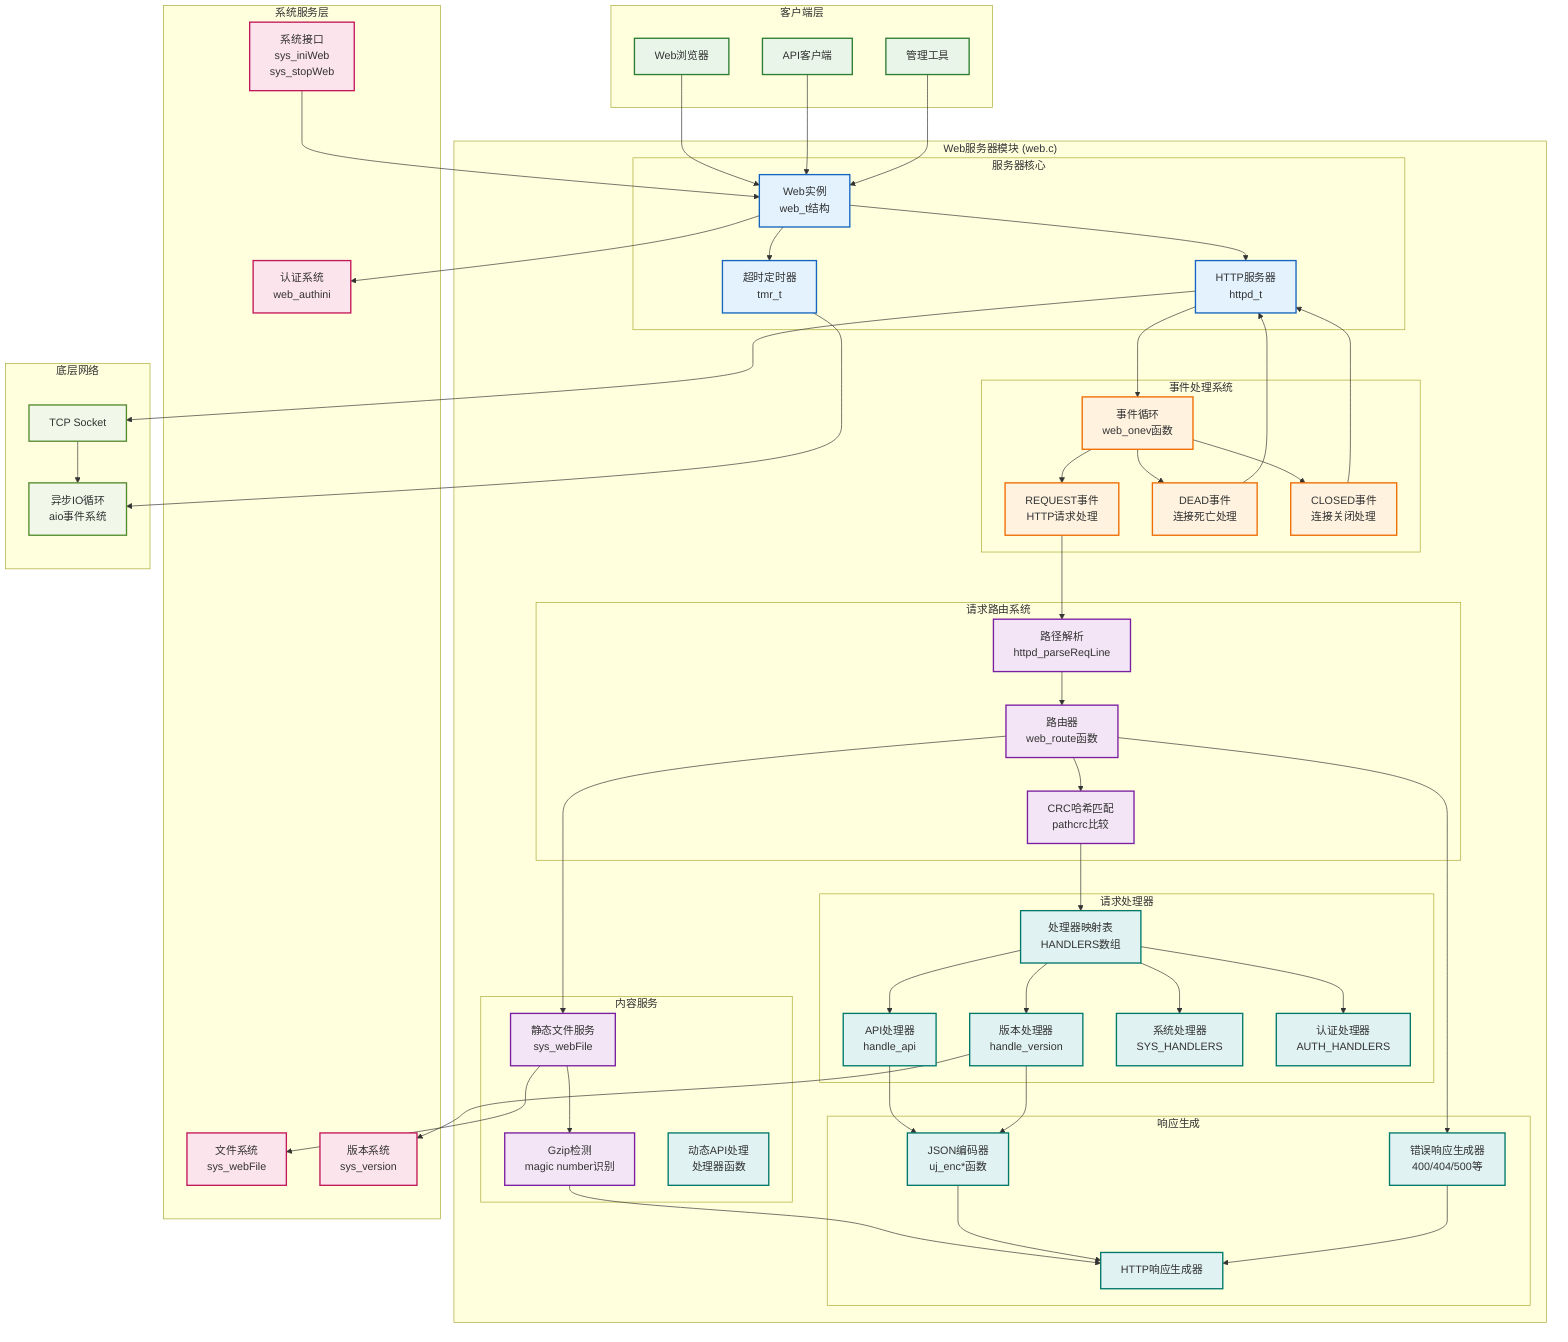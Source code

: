 graph TB
    %% BasicStation Web服务器模块架构图
    
    subgraph "客户端层"
        BROWSER[Web浏览器]
        API_CLIENT[API客户端]
        MGMT_TOOL[管理工具]
    end
    
    subgraph "Web服务器模块 (web.c)"
        direction TB
        
        subgraph "服务器核心"
            WEB_INSTANCE[Web实例<br/>web_t结构]
            HTTPD[HTTP服务器<br/>httpd_t]
            TIMEOUT[超时定时器<br/>tmr_t]
        end
        
        subgraph "事件处理系统"
            EVENT_LOOP[事件循环<br/>web_onev函数]
            REQ_EVENT[REQUEST事件<br/>HTTP请求处理]
            DEAD_EVENT[DEAD事件<br/>连接死亡处理]
            CLOSE_EVENT[CLOSED事件<br/>连接关闭处理]
        end
        
        subgraph "请求路由系统"
            ROUTER[路由器<br/>web_route函数]
            PATH_PARSE[路径解析<br/>httpd_parseReqLine]
            CRC_MATCH[CRC哈希匹配<br/>pathcrc比较]
        end
        
        subgraph "内容服务"
            STATIC_FILE[静态文件服务<br/>sys_webFile]
            GZIP_DETECT[Gzip检测<br/>magic number识别]
            DYNAMIC_API[动态API处理<br/>处理器函数]
        end
        
        subgraph "请求处理器"
            HANDLER_TABLE[处理器映射表<br/>HANDLERS数组]
            API_HANDLER[API处理器<br/>handle_api]
            VERSION_HANDLER[版本处理器<br/>handle_version]
            SYS_HANDLERS[系统处理器<br/>SYS_HANDLERS]
            AUTH_HANDLERS[认证处理器<br/>AUTH_HANDLERS]
        end
        
        subgraph "响应生成"
            HTTP_RESP[HTTP响应生成器]
            JSON_ENCODER[JSON编码器<br/>uj_enc*函数]
            ERROR_RESP[错误响应生成器<br/>400/404/500等]
        end
    end
    
    subgraph "系统服务层"
        SYS_API[系统接口<br/>sys_iniWeb<br/>sys_stopWeb]
        FILE_SYS[文件系统<br/>sys_webFile]
        VERSION_SYS[版本系统<br/>sys_version]
        AUTH_SYS[认证系统<br/>web_authini]
    end
    
    subgraph "底层网络"
        TCP_SOCKET[TCP Socket]
        AIO_LOOP[异步IO循环<br/>aio事件系统]
    end
    
    %% 客户端连接
    BROWSER --> WEB_INSTANCE
    API_CLIENT --> WEB_INSTANCE
    MGMT_TOOL --> WEB_INSTANCE
    
    %% 服务器内部流程
    WEB_INSTANCE --> HTTPD
    WEB_INSTANCE --> TIMEOUT
    HTTPD --> EVENT_LOOP
    
    %% 事件处理流程
    EVENT_LOOP --> REQ_EVENT
    EVENT_LOOP --> DEAD_EVENT
    EVENT_LOOP --> CLOSE_EVENT
    
    %% 请求处理流程
    REQ_EVENT --> PATH_PARSE
    PATH_PARSE --> ROUTER
    ROUTER --> STATIC_FILE
    ROUTER --> CRC_MATCH
    
    %% 静态文件处理
    STATIC_FILE --> GZIP_DETECT
    GZIP_DETECT --> HTTP_RESP
    
    %% 动态处理
    CRC_MATCH --> HANDLER_TABLE
    HANDLER_TABLE --> API_HANDLER
    HANDLER_TABLE --> VERSION_HANDLER
    HANDLER_TABLE --> SYS_HANDLERS
    HANDLER_TABLE --> AUTH_HANDLERS
    
    %% API处理
    API_HANDLER --> JSON_ENCODER
    VERSION_HANDLER --> JSON_ENCODER
    JSON_ENCODER --> HTTP_RESP
    
    %% 错误处理
    ROUTER --> ERROR_RESP
    ERROR_RESP --> HTTP_RESP
    
    %% 系统服务集成
    SYS_API --> WEB_INSTANCE
    STATIC_FILE --> FILE_SYS
    VERSION_HANDLER --> VERSION_SYS
    WEB_INSTANCE --> AUTH_SYS
    
    %% 底层网络
    HTTPD --> TCP_SOCKET
    TCP_SOCKET --> AIO_LOOP
    TIMEOUT --> AIO_LOOP
    
    %% 连接状态反馈
    DEAD_EVENT --> HTTPD
    CLOSE_EVENT --> HTTPD
    
    %% 样式定义
    classDef clientClass fill:#e8f5e8,stroke:#2e7d32,stroke-width:2px
    classDef serverClass fill:#e3f2fd,stroke:#1565c0,stroke-width:2px
    classDef eventClass fill:#fff3e0,stroke:#ef6c00,stroke-width:2px
    classDef routerClass fill:#f3e5f5,stroke:#7b1fa2,stroke-width:2px
    classDef handlerClass fill:#e0f2f1,stroke:#00796b,stroke-width:2px
    classDef systemClass fill:#fce4ec,stroke:#c2185b,stroke-width:2px
    classDef networkClass fill:#f1f8e9,stroke:#558b2f,stroke-width:2px
    
    class BROWSER,API_CLIENT,MGMT_TOOL clientClass
    class WEB_INSTANCE,HTTPD,TIMEOUT serverClass
    class EVENT_LOOP,REQ_EVENT,DEAD_EVENT,CLOSE_EVENT eventClass
    class ROUTER,PATH_PARSE,CRC_MATCH,STATIC_FILE,GZIP_DETECT routerClass
    class HANDLER_TABLE,API_HANDLER,VERSION_HANDLER,SYS_HANDLERS,AUTH_HANDLERS,DYNAMIC_API handlerClass
    class SYS_API,FILE_SYS,VERSION_SYS,AUTH_SYS systemClass
    class TCP_SOCKET,AIO_LOOP networkClass
    class HTTP_RESP,JSON_ENCODER,ERROR_RESP handlerClass